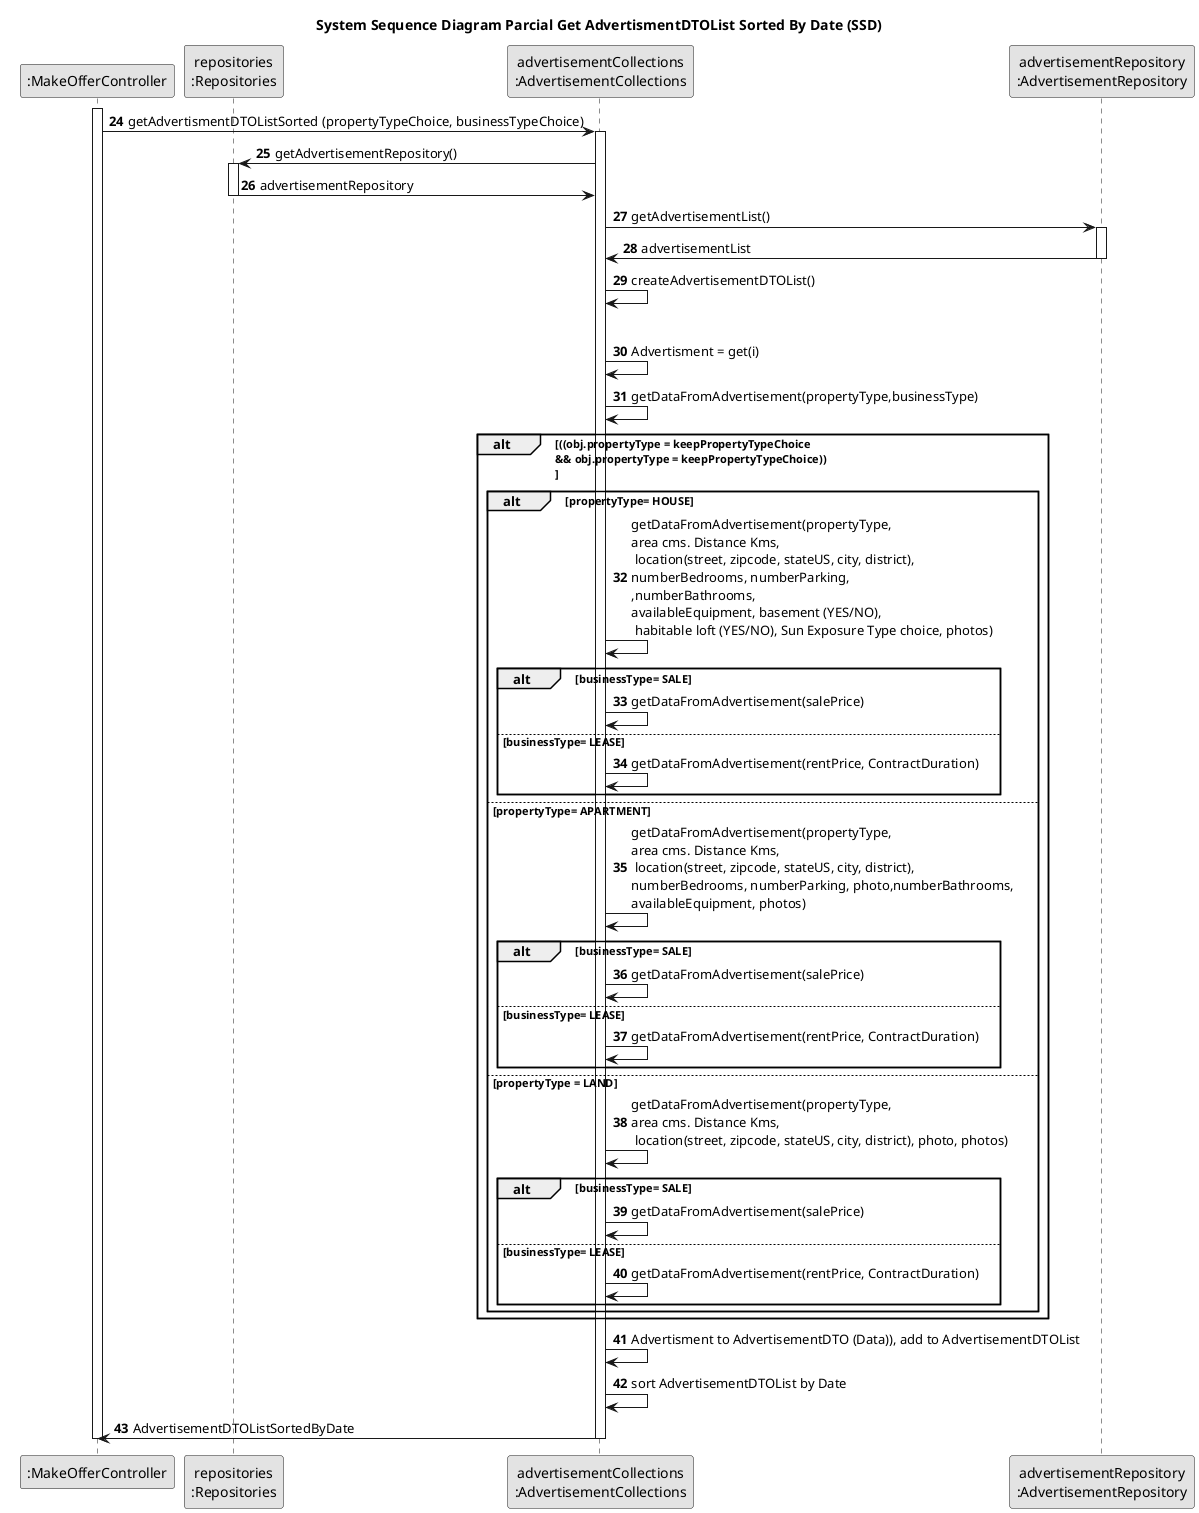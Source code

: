 @startuml
skinparam monochrome true
skinparam packageStyle rectangle
skinparam shadowing false

title System Sequence Diagram Parcial Get AdvertismentDTOList Sorted By Date (SSD)

'hide footbox

participant ":MakeOfferController" as CTRL

participant "repositories\n:Repositories" as repositories
participant "advertisementCollections\n:AdvertisementCollections" as advertisementCollections
participant "advertisementRepository\n:AdvertisementRepository" as advertisementRepository

autonumber 24

        activate CTRL

            CTRL -> advertisementCollections : getAdvertismentDTOListSorted (propertyTypeChoice, businessTypeChoice)
            activate advertisementCollections

                advertisementCollections -> repositories : getAdvertisementRepository()
                activate repositories

                repositories -> advertisementCollections: advertisementRepository
                deactivate repositories

                advertisementCollections -> advertisementRepository : getAdvertisementList()
                activate advertisementRepository

                advertisementRepository -> advertisementCollections : advertisementList
                deactivate advertisementRepository

                advertisementCollections -> advertisementCollections : createAdvertisementDTOList()

        loop (for each object in advertisementList)

                advertisementCollections -> advertisementCollections: Advertisment = get(i)
                advertisementCollections -> advertisementCollections: getDataFromAdvertisement(propertyType,businessType)

        alt ((obj.propertyType = keepPropertyTypeChoice \n&& obj.propertyType = keepPropertyTypeChoice))\n

        alt propertyType= HOUSE

                advertisementCollections -> advertisementCollections: getDataFromAdvertisement(propertyType, \narea cms. Distance Kms,\n location(street, zipcode, stateUS, city, district), \nnumberBedrooms, numberParking, \n,numberBathrooms, \navailableEquipment, basement (YES/NO),\n habitable loft (YES/NO), Sun Exposure Type choice, photos)

            alt businessType= SALE

                advertisementCollections -> advertisementCollections: getDataFromAdvertisement(salePrice)

            else businessType= LEASE

                advertisementCollections -> advertisementCollections: getDataFromAdvertisement(rentPrice, ContractDuration)

            end

        else propertyType= APARTMENT

                advertisementCollections -> advertisementCollections: getDataFromAdvertisement(propertyType, \narea cms. Distance Kms,\n location(street, zipcode, stateUS, city, district), \nnumberBedrooms, numberParking, photo,numberBathrooms, \navailableEquipment, photos)

            alt businessType= SALE

                advertisementCollections -> advertisementCollections: getDataFromAdvertisement(salePrice)

            else businessType= LEASE

                advertisementCollections -> advertisementCollections: getDataFromAdvertisement(rentPrice, ContractDuration)

            end

        else propertyType = LAND

                advertisementCollections -> advertisementCollections: getDataFromAdvertisement(propertyType, \narea cms. Distance Kms,\n location(street, zipcode, stateUS, city, district), photo, photos)

            alt businessType= SALE

                advertisementCollections -> advertisementCollections: getDataFromAdvertisement(salePrice)

            else businessType= LEASE

                advertisementCollections -> advertisementCollections: getDataFromAdvertisement(rentPrice, ContractDuration)

            end

        end

        end

                advertisementCollections -> advertisementCollections : Advertisment to AdvertisementDTO (Data)), add to AdvertisementDTOList

                advertisementCollections -> advertisementCollections : sort AdvertisementDTOList by Date

                advertisementCollections -> CTRL : AdvertisementDTOListSortedByDate
                deactivate advertisementCollections

        deactivate CTRL


@enduml